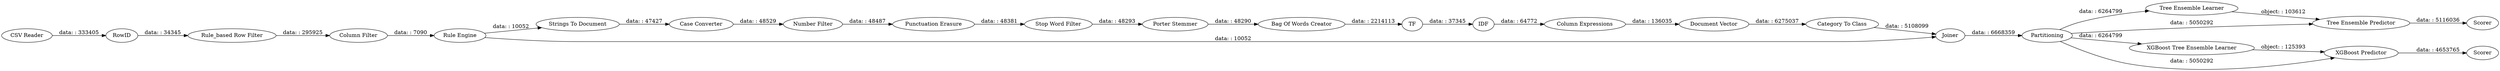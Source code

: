 digraph {
	"-8692316914164976316_21" [label="Tree Ensemble Learner"]
	"-8692316914164976316_14" [label=TF]
	"-8692316914164976316_5" [label="Column Filter"]
	"-8692316914164976316_26" [label=Scorer]
	"-8692316914164976316_11" [label="Stop Word Filter"]
	"-8692316914164976316_13" [label="Bag Of Words Creator"]
	"-8692316914164976316_25" [label="XGBoost Predictor"]
	"-8692316914164976316_9" [label="Number Filter"]
	"-8692316914164976316_7" [label=RowID]
	"-8692316914164976316_22" [label="Tree Ensemble Predictor"]
	"-8692316914164976316_16" [label="Column Expressions"]
	"-8692316914164976316_1" [label="CSV Reader"]
	"-8692316914164976316_3" [label="Rule Engine"]
	"-8692316914164976316_24" [label="XGBoost Tree Ensemble Learner"]
	"-8692316914164976316_2" [label="Rule_based Row Filter"]
	"-8692316914164976316_12" [label="Porter Stemmer"]
	"-8692316914164976316_6" [label="Strings To Document"]
	"-8692316914164976316_8" [label="Case Converter"]
	"-8692316914164976316_19" [label=Joiner]
	"-8692316914164976316_18" [label="Category To Class"]
	"-8692316914164976316_15" [label=IDF]
	"-8692316914164976316_10" [label="Punctuation Erasure"]
	"-8692316914164976316_17" [label="Document Vector"]
	"-8692316914164976316_20" [label=Partitioning]
	"-8692316914164976316_23" [label=Scorer]
	"-8692316914164976316_20" -> "-8692316914164976316_21" [label="data: : 6264799"]
	"-8692316914164976316_20" -> "-8692316914164976316_22" [label="data: : 5050292"]
	"-8692316914164976316_14" -> "-8692316914164976316_15" [label="data: : 37345"]
	"-8692316914164976316_9" -> "-8692316914164976316_10" [label="data: : 48487"]
	"-8692316914164976316_24" -> "-8692316914164976316_25" [label="object: : 125393"]
	"-8692316914164976316_3" -> "-8692316914164976316_6" [label="data: : 10052"]
	"-8692316914164976316_22" -> "-8692316914164976316_23" [label="data: : 5116036"]
	"-8692316914164976316_12" -> "-8692316914164976316_13" [label="data: : 48290"]
	"-8692316914164976316_6" -> "-8692316914164976316_8" [label="data: : 47427"]
	"-8692316914164976316_20" -> "-8692316914164976316_24" [label="data: : 6264799"]
	"-8692316914164976316_20" -> "-8692316914164976316_25" [label="data: : 5050292"]
	"-8692316914164976316_10" -> "-8692316914164976316_11" [label="data: : 48381"]
	"-8692316914164976316_5" -> "-8692316914164976316_3" [label="data: : 7090"]
	"-8692316914164976316_25" -> "-8692316914164976316_26" [label="data: : 4653765"]
	"-8692316914164976316_1" -> "-8692316914164976316_7" [label="data: : 333405"]
	"-8692316914164976316_2" -> "-8692316914164976316_5" [label="data: : 295925"]
	"-8692316914164976316_19" -> "-8692316914164976316_20" [label="data: : 6668359"]
	"-8692316914164976316_8" -> "-8692316914164976316_9" [label="data: : 48529"]
	"-8692316914164976316_13" -> "-8692316914164976316_14" [label="data: : 2214113"]
	"-8692316914164976316_21" -> "-8692316914164976316_22" [label="object: : 103612"]
	"-8692316914164976316_7" -> "-8692316914164976316_2" [label="data: : 34345"]
	"-8692316914164976316_3" -> "-8692316914164976316_19" [label="data: : 10052"]
	"-8692316914164976316_11" -> "-8692316914164976316_12" [label="data: : 48293"]
	"-8692316914164976316_18" -> "-8692316914164976316_19" [label="data: : 5108099"]
	"-8692316914164976316_17" -> "-8692316914164976316_18" [label="data: : 6275037"]
	"-8692316914164976316_15" -> "-8692316914164976316_16" [label="data: : 64772"]
	"-8692316914164976316_16" -> "-8692316914164976316_17" [label="data: : 136035"]
	rankdir=LR
}
